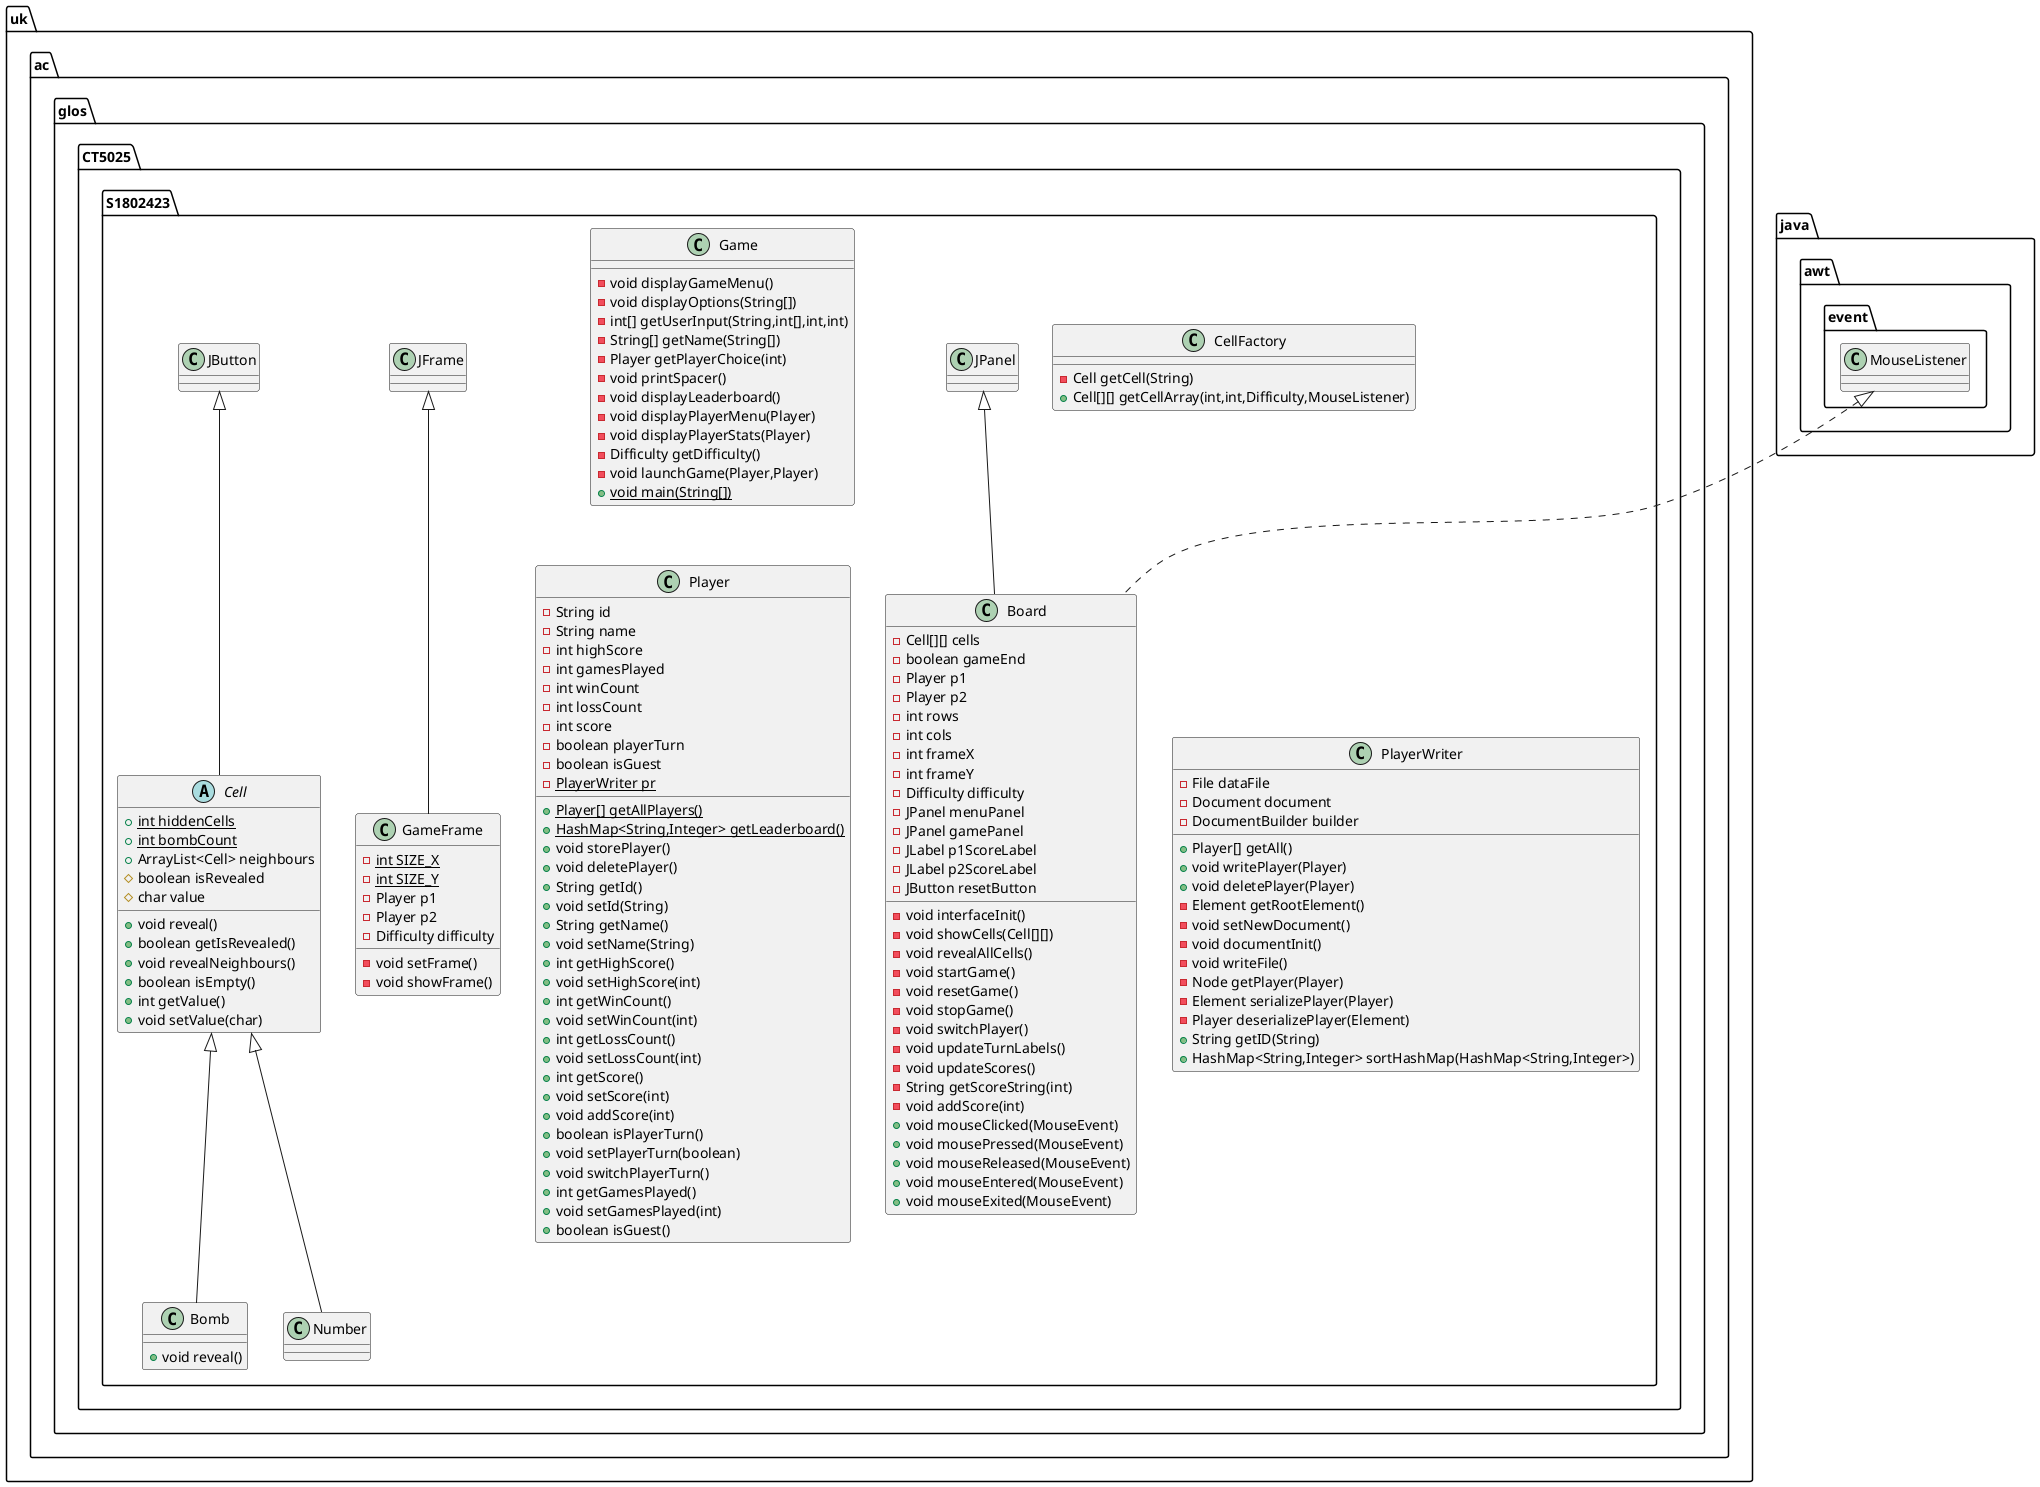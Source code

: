 @startuml
class uk.ac.glos.CT5025.S1802423.Game {
- void displayGameMenu()
- void displayOptions(String[])
- int[] getUserInput(String,int[],int,int)
- String[] getName(String[])
- Player getPlayerChoice(int)
- void printSpacer()
- void displayLeaderboard()
- void displayPlayerMenu(Player)
- void displayPlayerStats(Player)
- Difficulty getDifficulty()
- void launchGame(Player,Player)
+ {static} void main(String[])
}
class uk.ac.glos.CT5025.S1802423.GameFrame {
- {static} int SIZE_X
- {static} int SIZE_Y
- Player p1
- Player p2
- Difficulty difficulty
- void setFrame()
- void showFrame()
}
class uk.ac.glos.CT5025.S1802423.CellFactory {
- Cell getCell(String)
+ Cell[][] getCellArray(int,int,Difficulty,MouseListener)
}
class uk.ac.glos.CT5025.S1802423.Bomb {
+ void reveal()
}
class uk.ac.glos.CT5025.S1802423.Board {
- Cell[][] cells
- boolean gameEnd
- Player p1
- Player p2
- int rows
- int cols
- int frameX
- int frameY
- Difficulty difficulty
- JPanel menuPanel
- JPanel gamePanel
- JLabel p1ScoreLabel
- JLabel p2ScoreLabel
- JButton resetButton
- void interfaceInit()
- void showCells(Cell[][])
- void revealAllCells()
- void startGame()
- void resetGame()
- void stopGame()
- void switchPlayer()
- void updateTurnLabels()
- void updateScores()
- String getScoreString(int)
- void addScore(int)
+ void mouseClicked(MouseEvent)
+ void mousePressed(MouseEvent)
+ void mouseReleased(MouseEvent)
+ void mouseEntered(MouseEvent)
+ void mouseExited(MouseEvent)
}
class uk.ac.glos.CT5025.S1802423.Player {
- String id
- String name
- int highScore
- int gamesPlayed
- int winCount
- int lossCount
- int score
- boolean playerTurn
- boolean isGuest
- {static} PlayerWriter pr
+ {static} Player[] getAllPlayers()
+ {static} HashMap<String,Integer> getLeaderboard()
+ void storePlayer()
+ void deletePlayer()
+ String getId()
+ void setId(String)
+ String getName()
+ void setName(String)
+ int getHighScore()
+ void setHighScore(int)
+ int getWinCount()
+ void setWinCount(int)
+ int getLossCount()
+ void setLossCount(int)
+ int getScore()
+ void setScore(int)
+ void addScore(int)
+ boolean isPlayerTurn()
+ void setPlayerTurn(boolean)
+ void switchPlayerTurn()
+ int getGamesPlayed()
+ void setGamesPlayed(int)
+ boolean isGuest()
}
class uk.ac.glos.CT5025.S1802423.PlayerWriter {
- File dataFile
- Document document
- DocumentBuilder builder
+ Player[] getAll()
+ void writePlayer(Player)
+ void deletePlayer(Player)
- Element getRootElement()
- void setNewDocument()
- void documentInit()
- void writeFile()
- Node getPlayer(Player)
- Element serializePlayer(Player)
- Player deserializePlayer(Element)
+ String getID(String)
+ HashMap<String,Integer> sortHashMap(HashMap<String,Integer>)
}
class uk.ac.glos.CT5025.S1802423.Number {
}
abstract class uk.ac.glos.CT5025.S1802423.Cell {
+ {static} int hiddenCells
+ {static} int bombCount
+ ArrayList<Cell> neighbours
# boolean isRevealed
# char value
+ void reveal()
+ boolean getIsRevealed()
+ void revealNeighbours()
+ boolean isEmpty()
+ int getValue()
+ void setValue(char)
}


uk.ac.glos.CT5025.S1802423.JFrame <|-- uk.ac.glos.CT5025.S1802423.GameFrame
uk.ac.glos.CT5025.S1802423.Cell <|-- uk.ac.glos.CT5025.S1802423.Bomb
java.awt.event.MouseListener <|.. uk.ac.glos.CT5025.S1802423.Board
uk.ac.glos.CT5025.S1802423.JPanel <|-- uk.ac.glos.CT5025.S1802423.Board
uk.ac.glos.CT5025.S1802423.Cell <|-- uk.ac.glos.CT5025.S1802423.Number
uk.ac.glos.CT5025.S1802423.JButton <|-- uk.ac.glos.CT5025.S1802423.Cell
@enduml